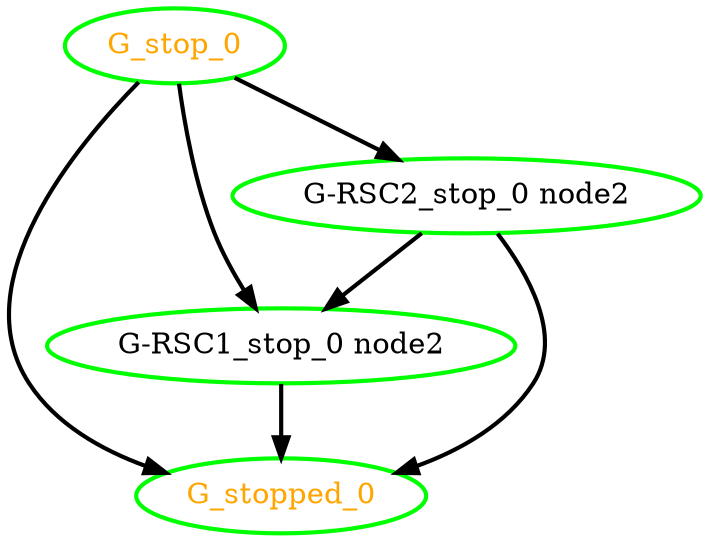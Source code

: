  digraph "g" {
"G-RSC1_stop_0 node2" -> "G_stopped_0" [ style = bold]
"G-RSC1_stop_0 node2" [ style=bold color="green" fontcolor="black"]
"G-RSC2_stop_0 node2" -> "G-RSC1_stop_0 node2" [ style = bold]
"G-RSC2_stop_0 node2" -> "G_stopped_0" [ style = bold]
"G-RSC2_stop_0 node2" [ style=bold color="green" fontcolor="black"]
"G_stop_0" -> "G-RSC1_stop_0 node2" [ style = bold]
"G_stop_0" -> "G-RSC2_stop_0 node2" [ style = bold]
"G_stop_0" -> "G_stopped_0" [ style = bold]
"G_stop_0" [ style=bold color="green" fontcolor="orange"]
"G_stopped_0" [ style=bold color="green" fontcolor="orange"]
}
